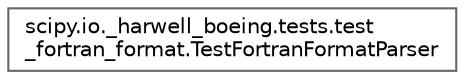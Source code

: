 digraph "Graphical Class Hierarchy"
{
 // LATEX_PDF_SIZE
  bgcolor="transparent";
  edge [fontname=Helvetica,fontsize=10,labelfontname=Helvetica,labelfontsize=10];
  node [fontname=Helvetica,fontsize=10,shape=box,height=0.2,width=0.4];
  rankdir="LR";
  Node0 [id="Node000000",label="scipy.io._harwell_boeing.tests.test\l_fortran_format.TestFortranFormatParser",height=0.2,width=0.4,color="grey40", fillcolor="white", style="filled",URL="$d1/d70/classscipy_1_1io_1_1__harwell__boeing_1_1tests_1_1test__fortran__format_1_1TestFortranFormatParser.html",tooltip=" "];
}
